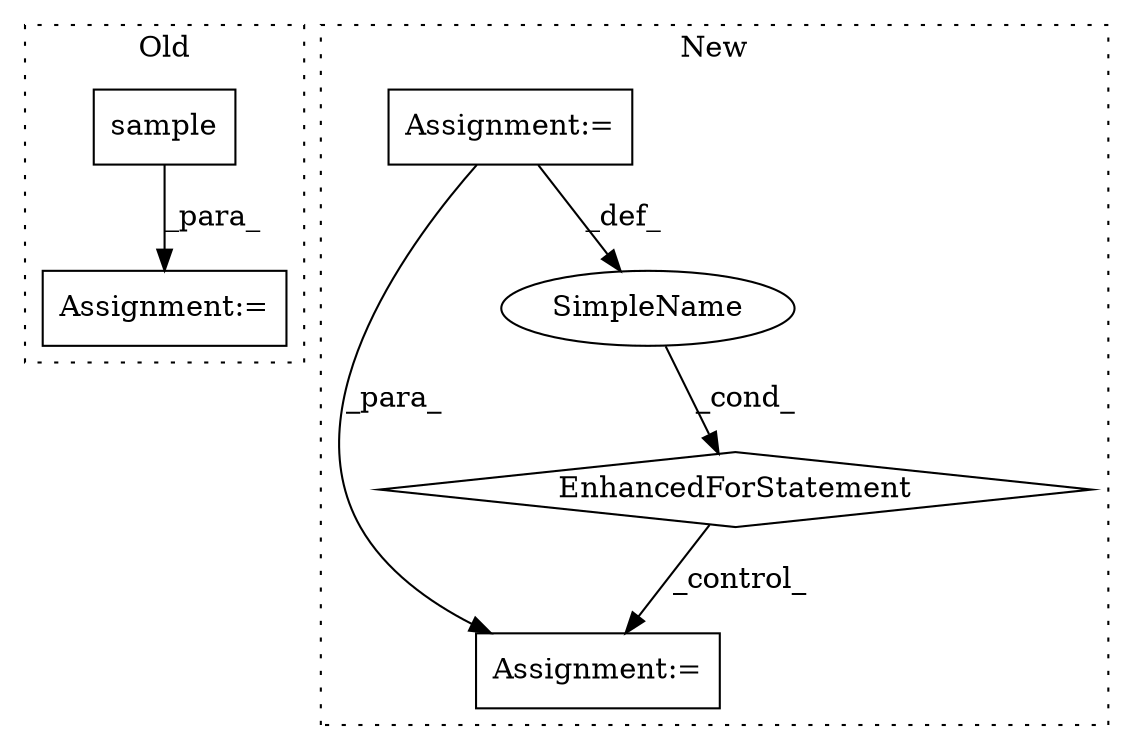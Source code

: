 digraph G {
subgraph cluster0 {
1 [label="sample" a="32" s="391,448" l="7,1" shape="box"];
4 [label="Assignment:=" a="7" s="519,606" l="57,2" shape="box"];
label = "Old";
style="dotted";
}
subgraph cluster1 {
2 [label="EnhancedForStatement" a="70" s="1068,1145" l="53,2" shape="diamond"];
3 [label="Assignment:=" a="7" s="1008" l="1" shape="box"];
5 [label="Assignment:=" a="7" s="1407,1498" l="61,2" shape="box"];
6 [label="SimpleName" a="42" s="1125" l="8" shape="ellipse"];
label = "New";
style="dotted";
}
1 -> 4 [label="_para_"];
2 -> 5 [label="_control_"];
3 -> 6 [label="_def_"];
3 -> 5 [label="_para_"];
6 -> 2 [label="_cond_"];
}